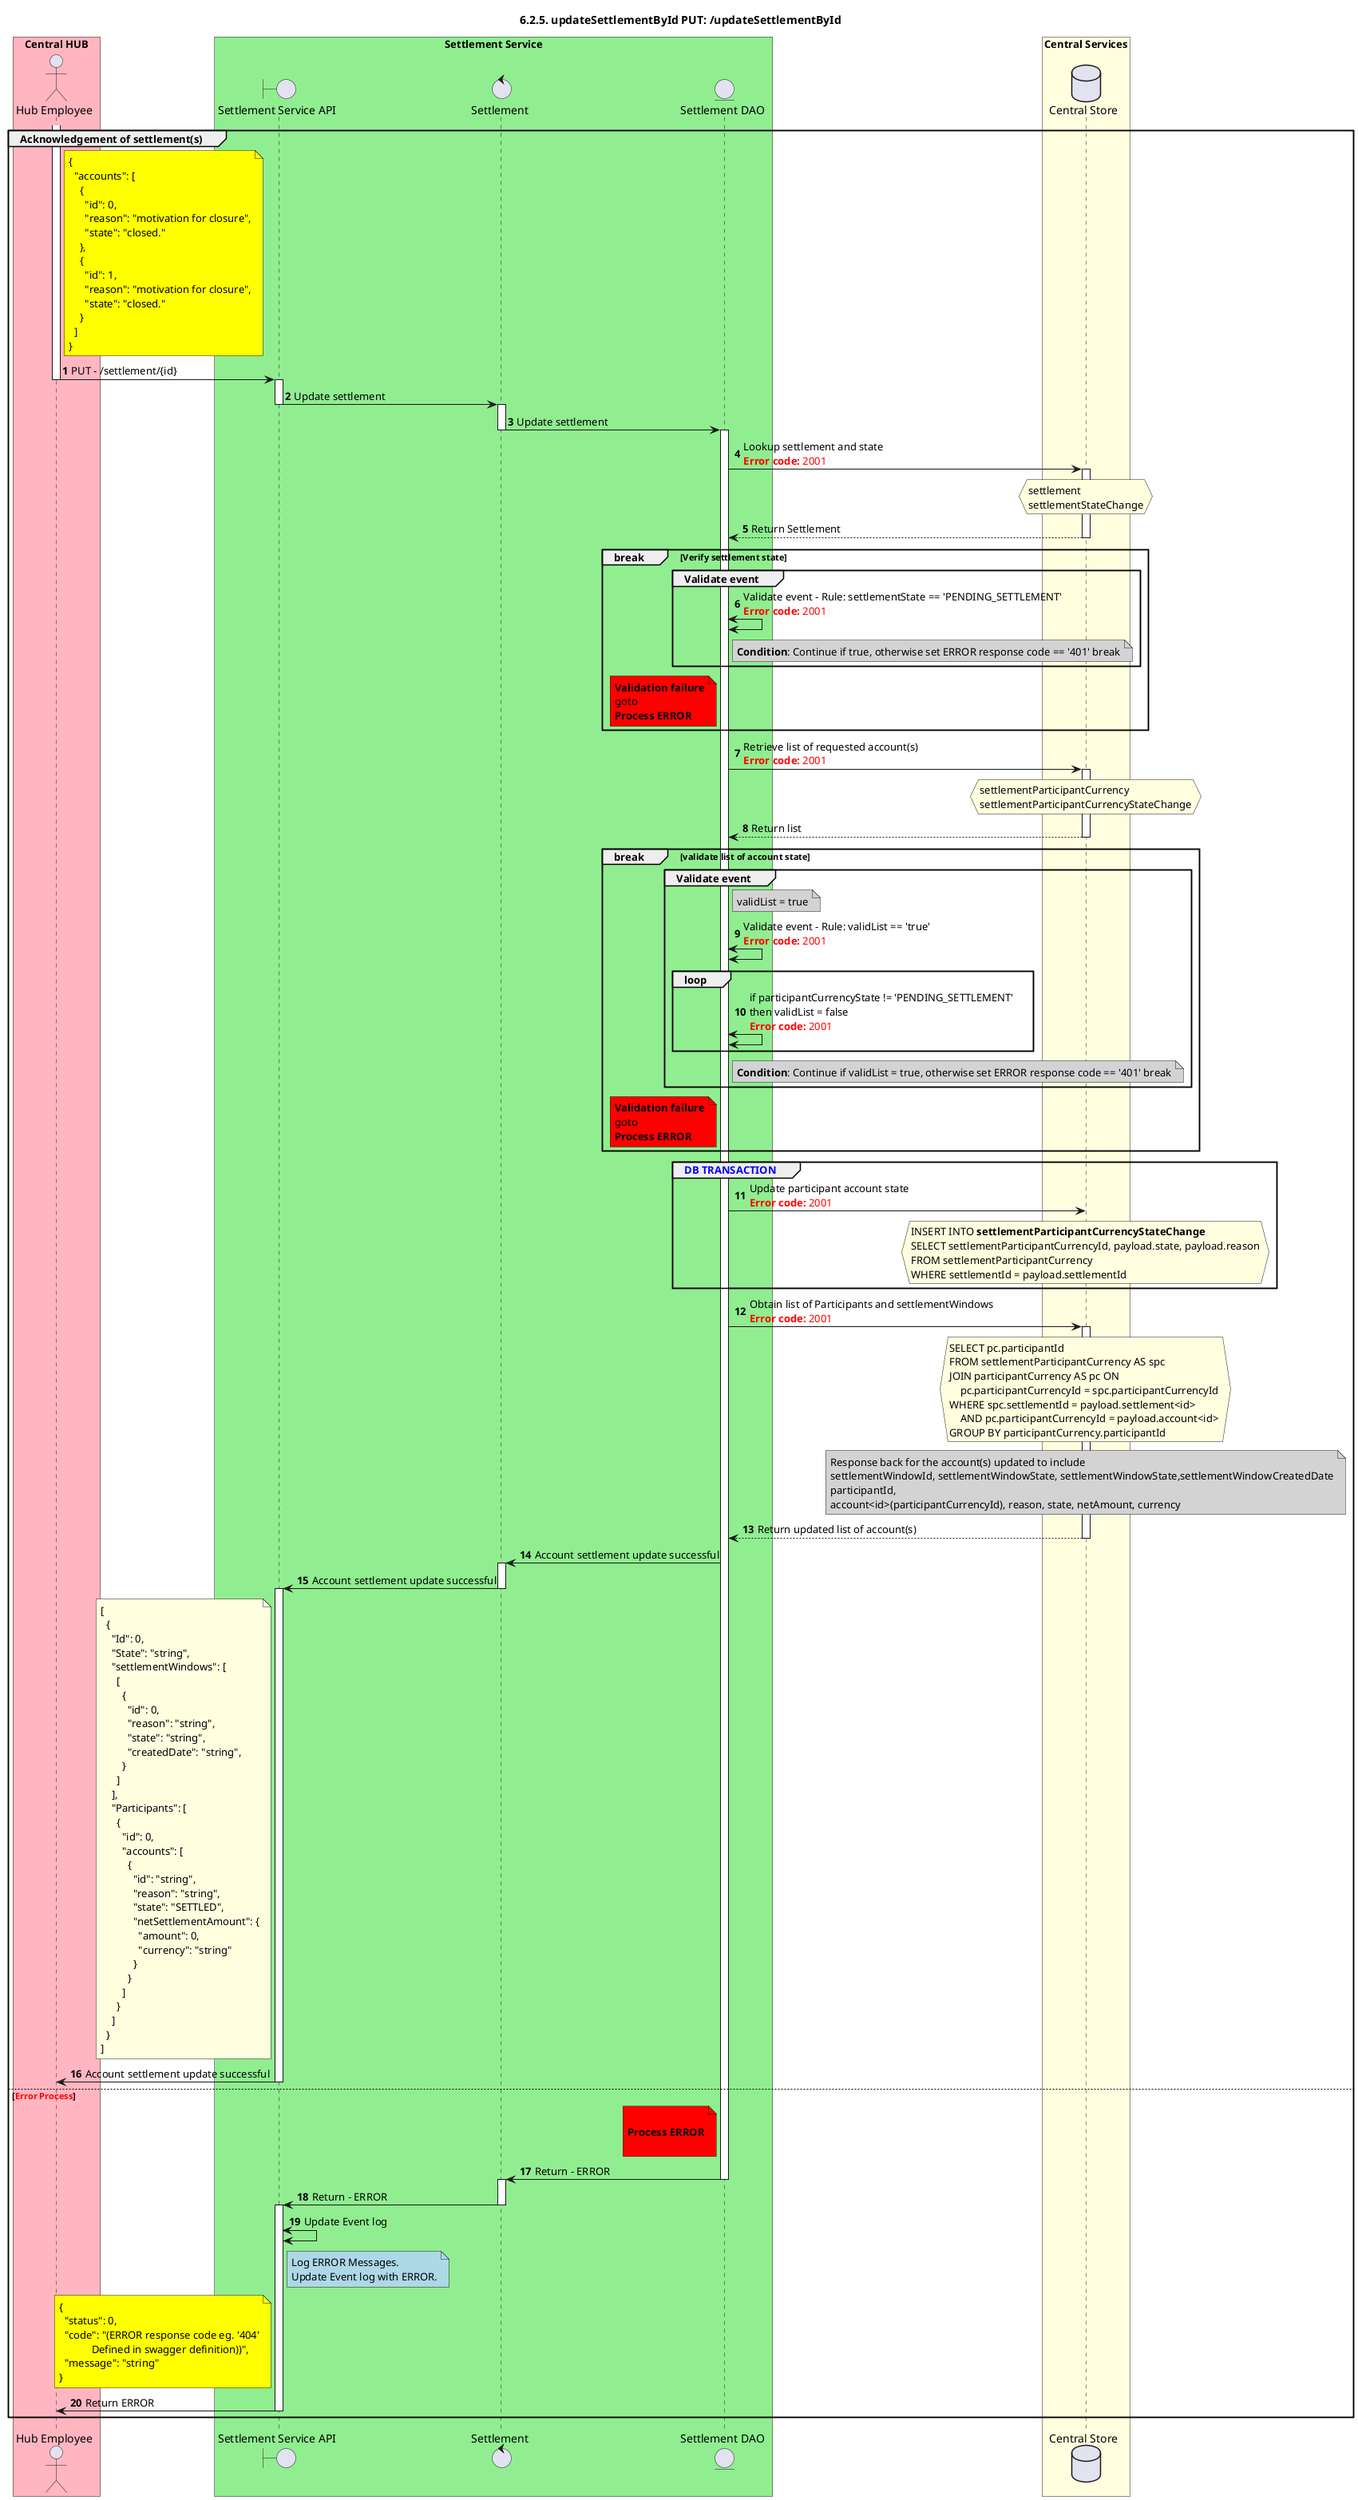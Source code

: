 @startuml
' declate title
title 6.2.5. updateSettlementById PUT: /updateSettlementById
autonumber

' Actor Keys:

' declare actors

actor "Hub Employee" as OPERATOR

boundary "Settlement Service API" as SSAPI
control "Settlement" as SETTLEMENT
entity "Settlement DAO" as SETTLE_DAO

database "Central Store" as DB

box "Central HUB" #LightPink
    participant OPERATOR
end box

box "Settlement Service" #LightGreen
    participant SSAPI
    participant SETTLEMENT
    participant SETTLE_DAO
end box

box "Central Services" #LightYellow
    participant DB
end box

' start flow
group Acknowledgement of settlement(s)
    activate OPERATOR
    note right of OPERATOR #Yellow
        {
          "accounts": [
            {
              "id": 0,
              "reason": "motivation for closure",
              "state": "closed."
            },
            {
              "id": 1,
              "reason": "motivation for closure",
              "state": "closed."
            }
          ]
        }
    end note
    OPERATOR -> SSAPI: PUT - /settlement/{id}
    deactivate OPERATOR
    activate SSAPI
    SSAPI -> SETTLEMENT: Update settlement
    deactivate SSAPI
    activate SETTLEMENT
    SETTLEMENT -> SETTLE_DAO: Update settlement
    deactivate SETTLEMENT
    activate SETTLE_DAO
    SETTLE_DAO -> DB: Lookup settlement and state \n<color #FF0000><b>Error code:</b> 2001</color>
    activate DB
    hnote over DB #LightYellow
        settlement
        settlementStateChange
    end hnote
    SETTLE_DAO <-- DB: Return Settlement
    deactivate DB

    break Verify settlement state
        group Validate event
            SETTLE_DAO <-> SETTLE_DAO:  Validate event - Rule: settlementState == 'PENDING_SETTLEMENT' \n<color #FF0000><b>Error code:</b> 2001</color>
            note right of SETTLE_DAO #lightgray
                **Condition**: Continue if true, otherwise set ERROR response code == '401' break
            end note
        end
        note left of SETTLE_DAO #Red
            **Validation failure**
            goto
            **Process ERROR**
        end note
    end

    SETTLE_DAO -> DB: Retrieve list of requested account(s) \n<color #FF0000><b>Error code:</b> 2001</color>
    activate DB
    hnote over DB #LightYellow
        settlementParticipantCurrency
        settlementParticipantCurrencyStateChange
    end hnote
    DB --> SETTLE_DAO: Return list
    deactivate DB

    break validate list of account state
        group Validate event
            note right of SETTLE_DAO #LightGray
                validList = true
            end note
            SETTLE_DAO <-> SETTLE_DAO: Validate event - Rule: validList == 'true' \n<color #FF0000><b>Error code:</b> 2001</color>
            loop
                SETTLE_DAO <-> SETTLE_DAO: if participantCurrencyState != 'PENDING_SETTLEMENT' \nthen validList = false \n<color #FF0000><b>Error code:</b> 2001</color>
            end loop
            note right of SETTLE_DAO #LightGray
                **Condition**: Continue if validList = true, otherwise set ERROR response code == '401' break
            end note
        end
        note left of SETTLE_DAO #Red
            **Validation failure**
            goto
            **Process ERROR**
        end note
    end

    group <color #blue>DB TRANSACTION</color>
        SETTLE_DAO -> DB: Update participant account state \n<color #FF0000><b>Error code:</b> 2001</color>
        hnote over DB #LightYellow
            INSERT INTO **settlementParticipantCurrencyStateChange**
            SELECT settlementParticipantCurrencyId, payload.state, payload.reason
            FROM settlementParticipantCurrency
            WHERE settlementId = payload.settlementId
        end hnote
    end

    SETTLE_DAO -> DB: Obtain list of Participants and settlementWindows \n<color #FF0000><b>Error code:</b> 2001</color>
    activate DB
    hnote over DB #LightYellow
        SELECT pc.participantId 
        FROM settlementParticipantCurrency AS spc 
        JOIN participantCurrency AS pc ON
            pc.participantCurrencyId = spc.participantCurrencyId 
        WHERE spc.settlementId = payload.settlement<id> 
            AND pc.participantCurrencyId = payload.account<id>
        GROUP BY participantCurrency.participantId
    end hnote
    note over DB #LightGray
        Response back for the account(s) updated to include
        settlementWindowId, settlementWindowState, settlementWindowState,settlementWindowCreatedDate
        participantId,
        account<id>(participantCurrencyId), reason, state, netAmount, currency
    end note
    SETTLE_DAO <-- DB: Return updated list of account(s)
    deactivate DB
    SETTLEMENT <- SETTLE_DAO: Account settlement update successful
    activate SETTLEMENT
    SETTLEMENT -> SSAPI: Account settlement update successful
    deactivate SETTLEMENT
    activate SSAPI
    note left of SSAPI #LightYellow
        [
          {
            "Id": 0,
            "State": "string",
            "settlementWindows": [
              [
                {
                  "id": 0,
                  "reason": "string",
                  "state": "string",
                  "createdDate": "string",
                }
              ]
            ],
            "Participants": [
              {
                "id": 0,
                "accounts": [
                  {
                    "id": "string",
                    "reason": "string",
                    "state": "SETTLED",
                    "netSettlementAmount": {
                      "amount": 0,
                      "currency": "string"
                    }
                  }
                ]
              }
            ]
          }
        ]
    end note
    SSAPI -> OPERATOR: Account settlement update successful
    deactivate SSAPI

    else <color #FF0000><b>Error Process</b></color>
    note left of SETTLE_DAO #Red

        **Process ERROR**

    end note
    SETTLEMENT <- SETTLE_DAO: Return - ERROR
    deactivate SETTLE_DAO
    activate SETTLEMENT
    SSAPI <- SETTLEMENT: Return - ERROR
    deactivate SETTLEMENT
    activate SSAPI
    SSAPI <-> SSAPI: Update Event log
    note right of SSAPI #LightBlue
        Log ERROR Messages.
        Update Event log with ERROR.
    end note
    note left of SSAPI #Yellow
        {
          "status": 0,
          "code": "(ERROR response code eg. '404'
                    Defined in swagger definition))",
          "message": "string"
        }
    end note
    OPERATOR <- SSAPI: Return ERROR
    deactivate SSAPI
end
@enduml
